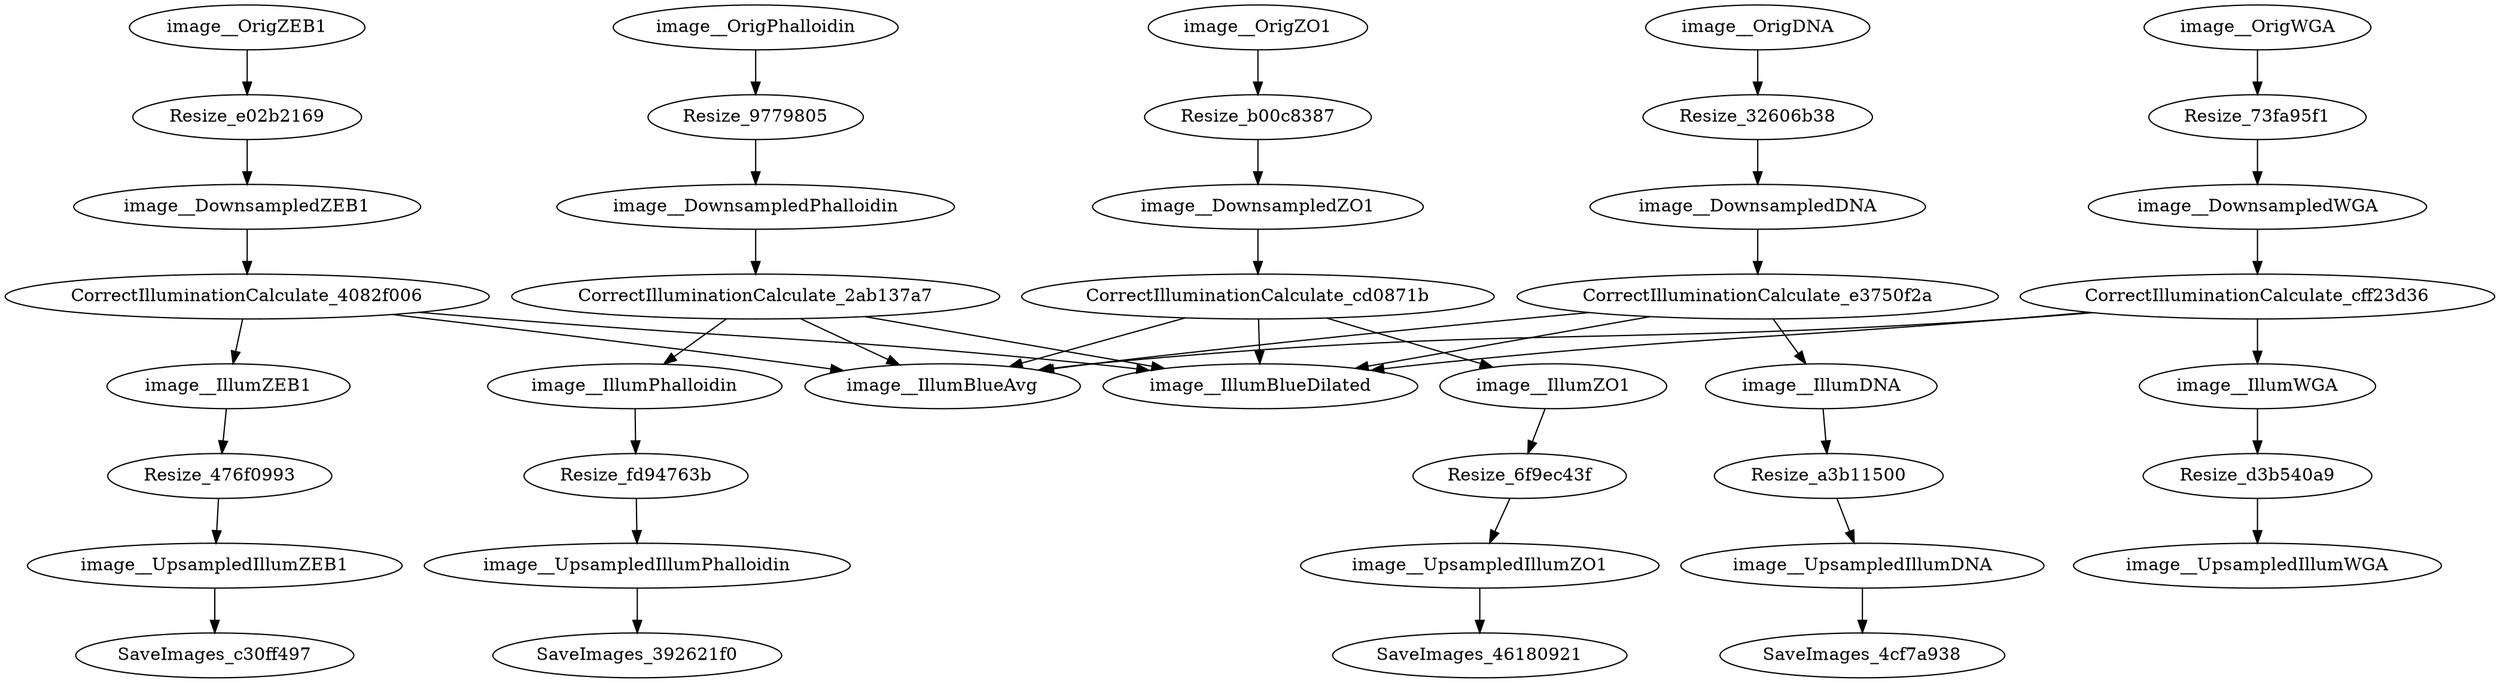 strict digraph {
CorrectIlluminationCalculate_2ab137a7 [type=module];
CorrectIlluminationCalculate_4082f006 [type=module];
CorrectIlluminationCalculate_cd0871b [type=module];
CorrectIlluminationCalculate_cff23d36 [type=module];
CorrectIlluminationCalculate_e3750f2a [type=module];
Resize_32606b38 [type=module];
Resize_476f0993 [type=module];
Resize_6f9ec43f [type=module];
Resize_73fa95f1 [type=module];
Resize_9779805 [type=module];
Resize_a3b11500 [type=module];
Resize_b00c8387 [type=module];
Resize_d3b540a9 [type=module];
Resize_e02b2169 [type=module];
Resize_fd94763b [type=module];
SaveImages_392621f0 [type=module];
SaveImages_46180921 [type=module];
SaveImages_4cf7a938 [type=module];
SaveImages_c30ff497 [type=module];
image__DownsampledDNA [type=image];
image__DownsampledPhalloidin [type=image];
image__DownsampledWGA [type=image];
image__DownsampledZEB1 [type=image];
image__DownsampledZO1 [type=image];
image__IllumBlueAvg [type=image];
image__IllumBlueDilated [type=image];
image__IllumDNA [type=image];
image__IllumPhalloidin [type=image];
image__IllumWGA [type=image];
image__IllumZEB1 [type=image];
image__IllumZO1 [type=image];
image__OrigDNA [type=image];
image__OrigPhalloidin [type=image];
image__OrigWGA [type=image];
image__OrigZEB1 [type=image];
image__OrigZO1 [type=image];
image__UpsampledIllumDNA [type=image];
image__UpsampledIllumPhalloidin [type=image];
image__UpsampledIllumWGA [type=image];
image__UpsampledIllumZEB1 [type=image];
image__UpsampledIllumZO1 [type=image];
CorrectIlluminationCalculate_2ab137a7 -> image__IllumBlueAvg;
CorrectIlluminationCalculate_2ab137a7 -> image__IllumBlueDilated;
CorrectIlluminationCalculate_2ab137a7 -> image__IllumPhalloidin;
CorrectIlluminationCalculate_4082f006 -> image__IllumBlueAvg;
CorrectIlluminationCalculate_4082f006 -> image__IllumBlueDilated;
CorrectIlluminationCalculate_4082f006 -> image__IllumZEB1;
CorrectIlluminationCalculate_cd0871b -> image__IllumBlueAvg;
CorrectIlluminationCalculate_cd0871b -> image__IllumBlueDilated;
CorrectIlluminationCalculate_cd0871b -> image__IllumZO1;
CorrectIlluminationCalculate_cff23d36 -> image__IllumBlueAvg;
CorrectIlluminationCalculate_cff23d36 -> image__IllumBlueDilated;
CorrectIlluminationCalculate_cff23d36 -> image__IllumWGA;
CorrectIlluminationCalculate_e3750f2a -> image__IllumBlueAvg;
CorrectIlluminationCalculate_e3750f2a -> image__IllumBlueDilated;
CorrectIlluminationCalculate_e3750f2a -> image__IllumDNA;
Resize_32606b38 -> image__DownsampledDNA;
Resize_476f0993 -> image__UpsampledIllumZEB1;
Resize_6f9ec43f -> image__UpsampledIllumZO1;
Resize_73fa95f1 -> image__DownsampledWGA;
Resize_9779805 -> image__DownsampledPhalloidin;
Resize_a3b11500 -> image__UpsampledIllumDNA;
Resize_b00c8387 -> image__DownsampledZO1;
Resize_d3b540a9 -> image__UpsampledIllumWGA;
Resize_e02b2169 -> image__DownsampledZEB1;
Resize_fd94763b -> image__UpsampledIllumPhalloidin;
image__DownsampledDNA -> CorrectIlluminationCalculate_e3750f2a;
image__DownsampledPhalloidin -> CorrectIlluminationCalculate_2ab137a7;
image__DownsampledWGA -> CorrectIlluminationCalculate_cff23d36;
image__DownsampledZEB1 -> CorrectIlluminationCalculate_4082f006;
image__DownsampledZO1 -> CorrectIlluminationCalculate_cd0871b;
image__IllumDNA -> Resize_a3b11500;
image__IllumPhalloidin -> Resize_fd94763b;
image__IllumWGA -> Resize_d3b540a9;
image__IllumZEB1 -> Resize_476f0993;
image__IllumZO1 -> Resize_6f9ec43f;
image__OrigDNA -> Resize_32606b38;
image__OrigPhalloidin -> Resize_9779805;
image__OrigWGA -> Resize_73fa95f1;
image__OrigZEB1 -> Resize_e02b2169;
image__OrigZO1 -> Resize_b00c8387;
image__UpsampledIllumDNA -> SaveImages_4cf7a938;
image__UpsampledIllumPhalloidin -> SaveImages_392621f0;
image__UpsampledIllumZEB1 -> SaveImages_c30ff497;
image__UpsampledIllumZO1 -> SaveImages_46180921;
}
